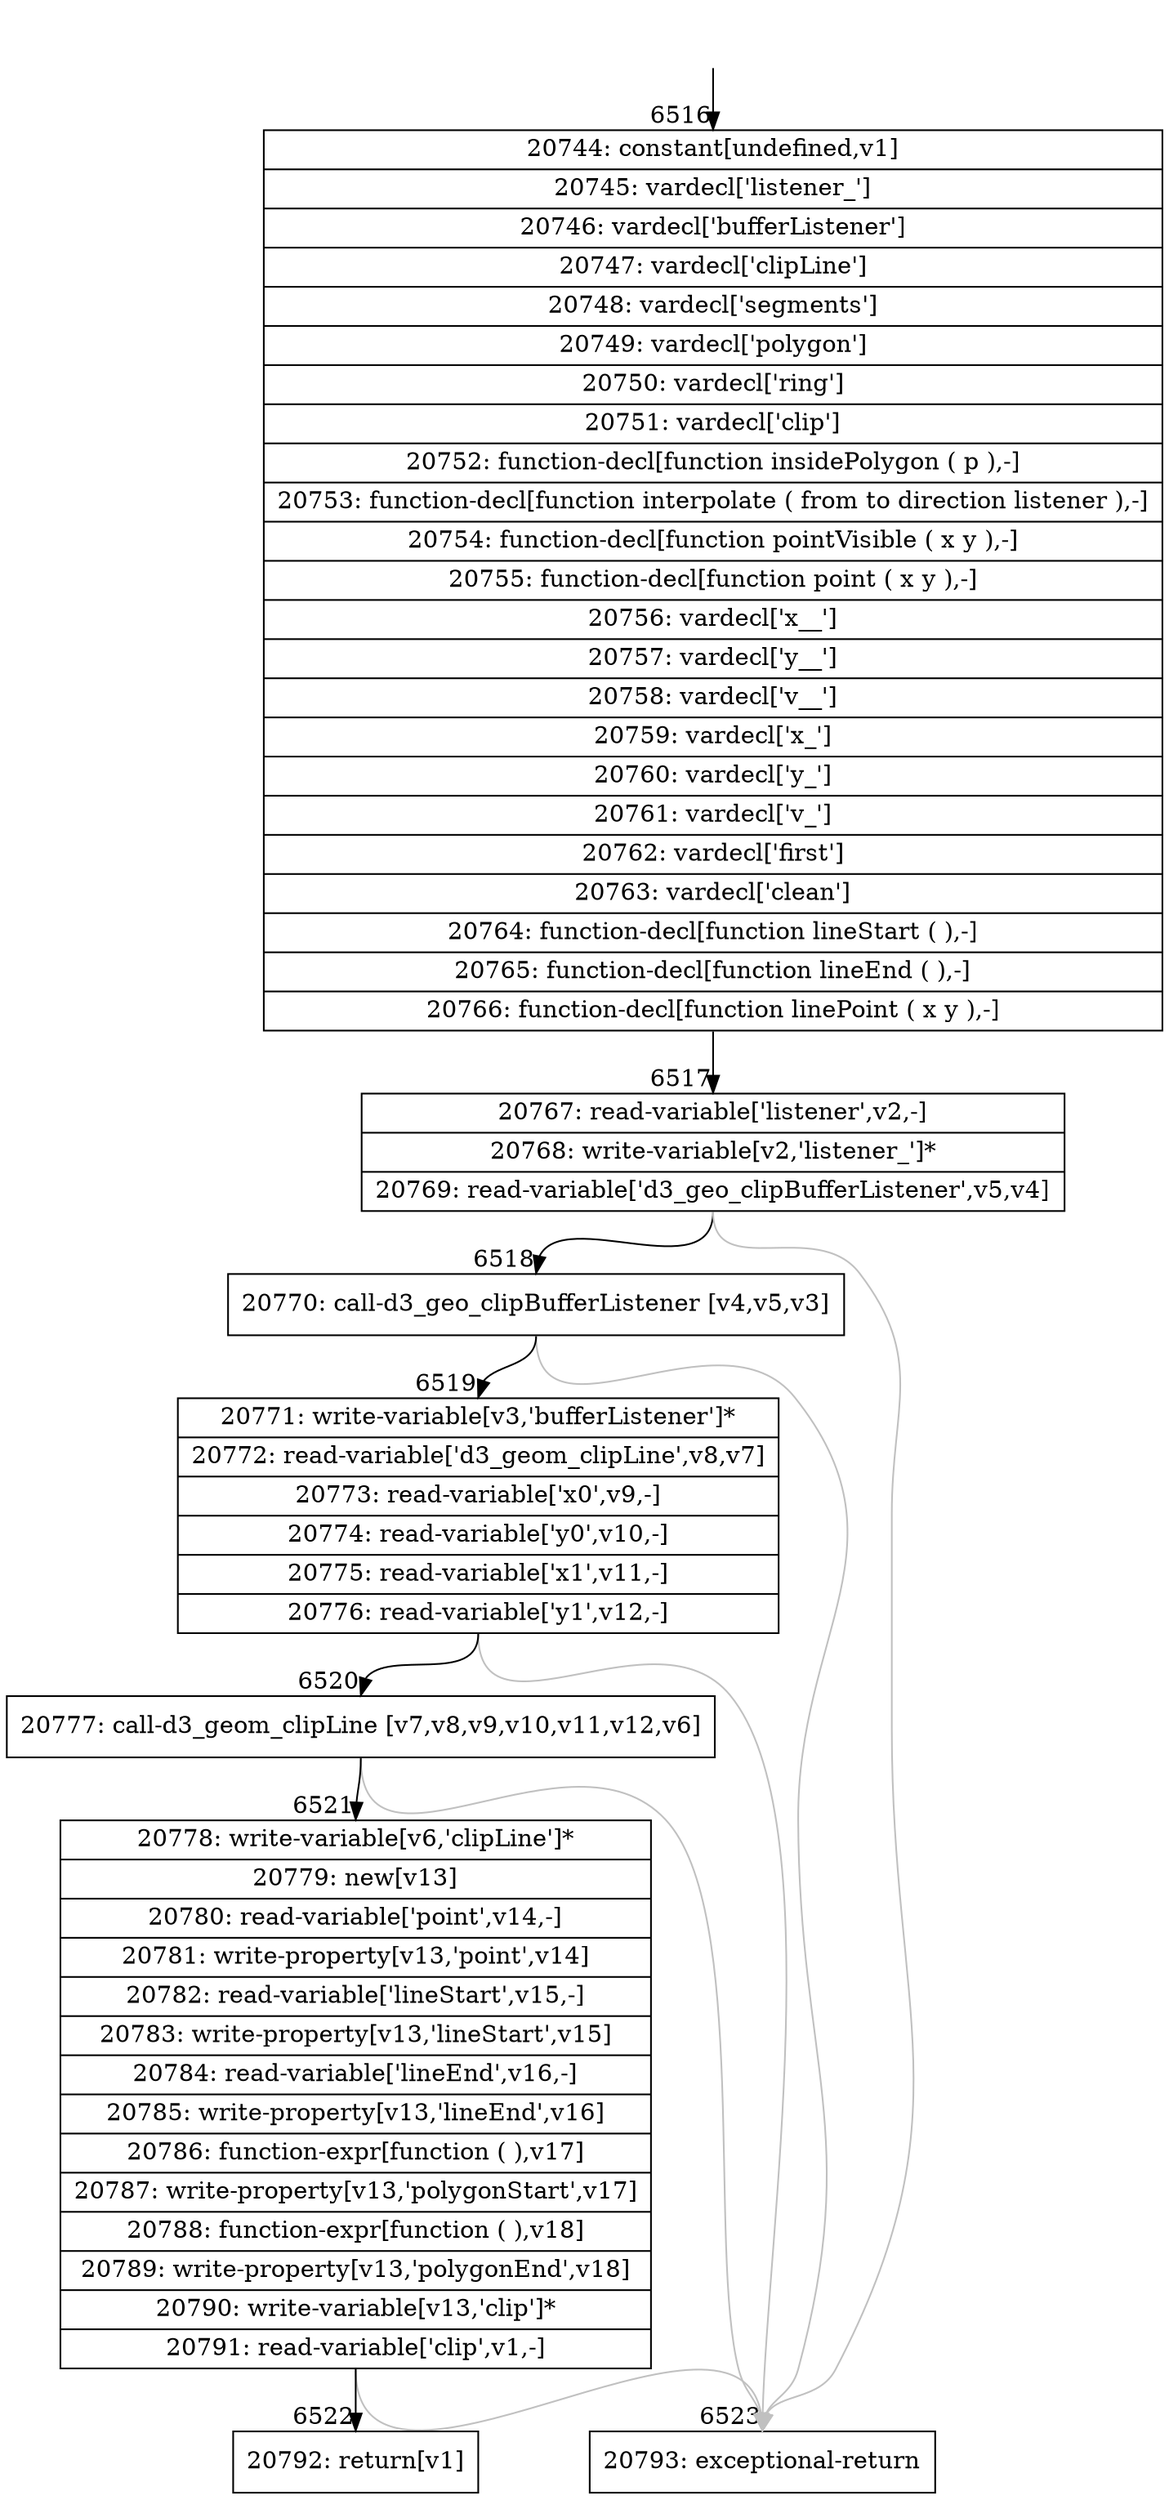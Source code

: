 digraph {
rankdir="TD"
BB_entry574[shape=none,label=""];
BB_entry574 -> BB6516 [tailport=s, headport=n, headlabel="    6516"]
BB6516 [shape=record label="{20744: constant[undefined,v1]|20745: vardecl['listener_']|20746: vardecl['bufferListener']|20747: vardecl['clipLine']|20748: vardecl['segments']|20749: vardecl['polygon']|20750: vardecl['ring']|20751: vardecl['clip']|20752: function-decl[function insidePolygon ( p ),-]|20753: function-decl[function interpolate ( from to direction listener ),-]|20754: function-decl[function pointVisible ( x y ),-]|20755: function-decl[function point ( x y ),-]|20756: vardecl['x__']|20757: vardecl['y__']|20758: vardecl['v__']|20759: vardecl['x_']|20760: vardecl['y_']|20761: vardecl['v_']|20762: vardecl['first']|20763: vardecl['clean']|20764: function-decl[function lineStart ( ),-]|20765: function-decl[function lineEnd ( ),-]|20766: function-decl[function linePoint ( x y ),-]}" ] 
BB6516 -> BB6517 [tailport=s, headport=n, headlabel="      6517"]
BB6517 [shape=record label="{20767: read-variable['listener',v2,-]|20768: write-variable[v2,'listener_']*|20769: read-variable['d3_geo_clipBufferListener',v5,v4]}" ] 
BB6517 -> BB6518 [tailport=s, headport=n, headlabel="      6518"]
BB6517 -> BB6523 [tailport=s, headport=n, color=gray, headlabel="      6523"]
BB6518 [shape=record label="{20770: call-d3_geo_clipBufferListener [v4,v5,v3]}" ] 
BB6518 -> BB6519 [tailport=s, headport=n, headlabel="      6519"]
BB6518 -> BB6523 [tailport=s, headport=n, color=gray]
BB6519 [shape=record label="{20771: write-variable[v3,'bufferListener']*|20772: read-variable['d3_geom_clipLine',v8,v7]|20773: read-variable['x0',v9,-]|20774: read-variable['y0',v10,-]|20775: read-variable['x1',v11,-]|20776: read-variable['y1',v12,-]}" ] 
BB6519 -> BB6520 [tailport=s, headport=n, headlabel="      6520"]
BB6519 -> BB6523 [tailport=s, headport=n, color=gray]
BB6520 [shape=record label="{20777: call-d3_geom_clipLine [v7,v8,v9,v10,v11,v12,v6]}" ] 
BB6520 -> BB6521 [tailport=s, headport=n, headlabel="      6521"]
BB6520 -> BB6523 [tailport=s, headport=n, color=gray]
BB6521 [shape=record label="{20778: write-variable[v6,'clipLine']*|20779: new[v13]|20780: read-variable['point',v14,-]|20781: write-property[v13,'point',v14]|20782: read-variable['lineStart',v15,-]|20783: write-property[v13,'lineStart',v15]|20784: read-variable['lineEnd',v16,-]|20785: write-property[v13,'lineEnd',v16]|20786: function-expr[function ( ),v17]|20787: write-property[v13,'polygonStart',v17]|20788: function-expr[function ( ),v18]|20789: write-property[v13,'polygonEnd',v18]|20790: write-variable[v13,'clip']*|20791: read-variable['clip',v1,-]}" ] 
BB6521 -> BB6522 [tailport=s, headport=n, headlabel="      6522"]
BB6521 -> BB6523 [tailport=s, headport=n, color=gray]
BB6522 [shape=record label="{20792: return[v1]}" ] 
BB6523 [shape=record label="{20793: exceptional-return}" ] 
//#$~ 3812
}
